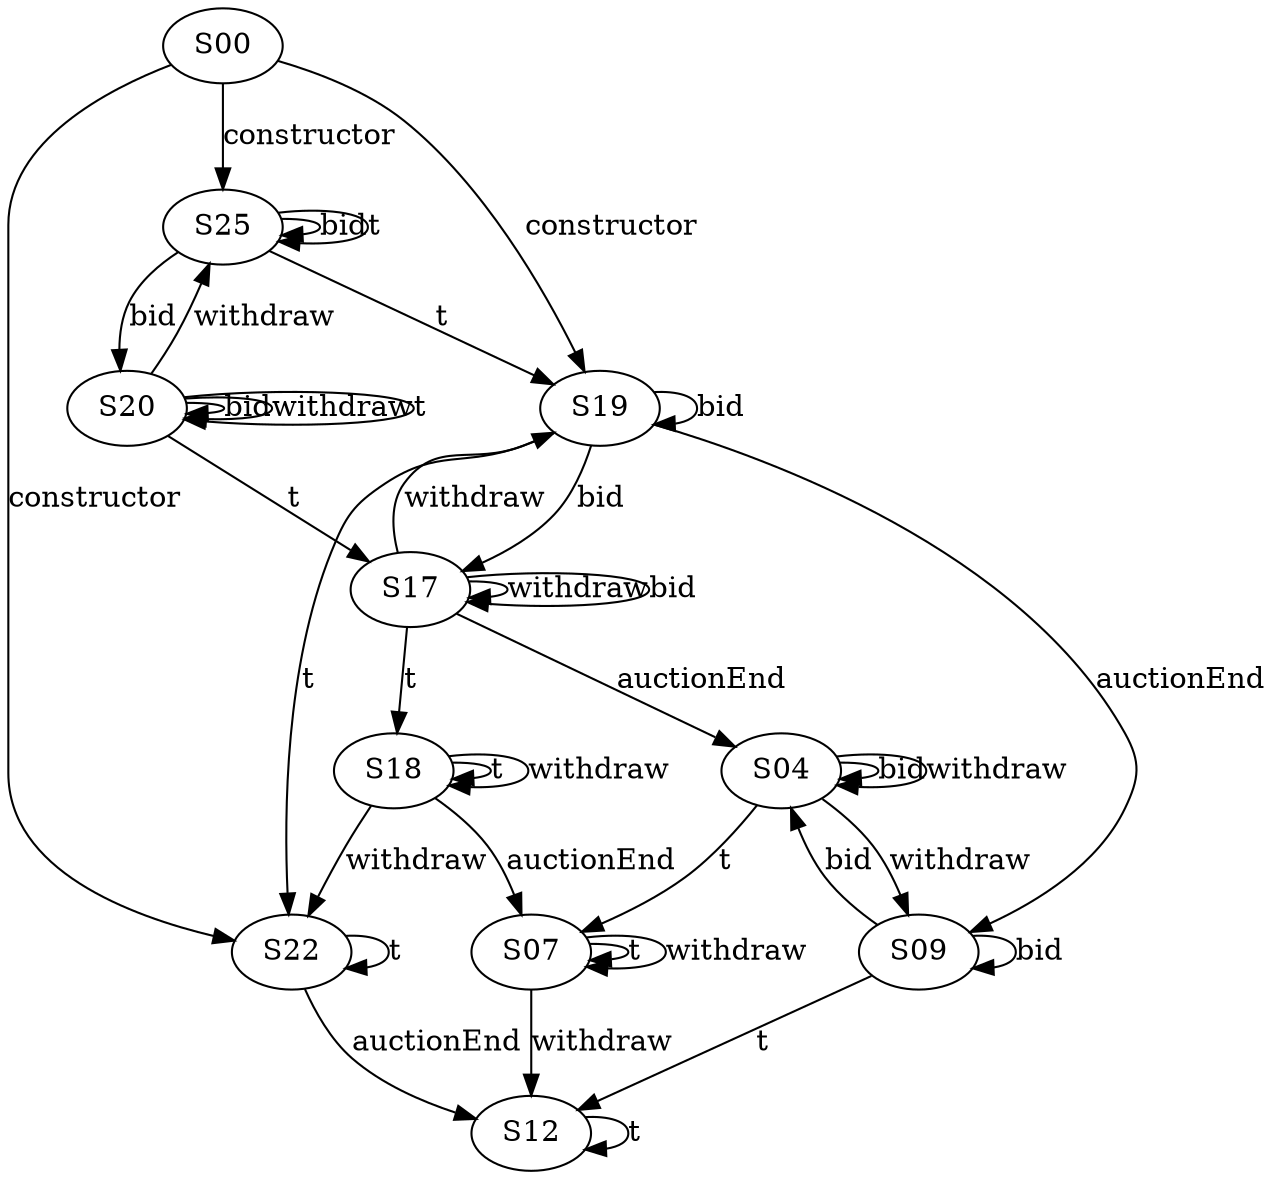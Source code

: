 digraph {

S00->S19 [label="constructor", style="", color="black"]
S00->S22 [label="constructor", style="", color="black"]
S00->S25 [label="constructor", style="", color="black"]
S19->S17 [label="bid", style="", color="black"]
S19->S19 [label="bid", style="", color="black"]
S17->S17 [label="withdraw", style="", color="black"]
S17->S19 [label="withdraw", style="", color="black"]
S17->S04 [label="auctionEnd", style="", color="black"]
S19->S09 [label="auctionEnd", style="", color="black"]
S22->S12 [label="auctionEnd", style="", color="black"]
S17->S18 [label="t", style="", color="black"]
S18->S18 [label="t", style="", color="black"]
S19->S22 [label="t", style="", color="black"]
S22->S22 [label="t", style="", color="black"]
S25->S20 [label="bid", style="", color="black"]
S25->S25 [label="bid", style="", color="black"]
S25->S19 [label="t", style="", color="black"]
S25->S25 [label="t", style="", color="black"]
S04->S04 [label="bid", style="", color="black"]
S09->S04 [label="bid", style="", color="black"]
S09->S09 [label="bid", style="", color="black"]
S04->S04 [label="withdraw", style="", color="black"]
S04->S09 [label="withdraw", style="", color="black"]
S04->S07 [label="t", style="", color="black"]
S07->S07 [label="t", style="", color="black"]
S09->S12 [label="t", style="", color="black"]
S12->S12 [label="t", style="", color="black"]
S17->S17 [label="bid", style="", color="black"]
S20->S20 [label="bid", style="", color="black"]
S18->S18 [label="withdraw", style="", color="black"]
S18->S22 [label="withdraw", style="", color="black"]
S20->S20 [label="withdraw", style="", color="black"]
S20->S25 [label="withdraw", style="", color="black"]
S18->S07 [label="auctionEnd", style="", color="black"]
S20->S17 [label="t", style="", color="black"]
S20->S20 [label="t", style="", color="black"]
S07->S07 [label="withdraw", style="", color="black"]
S07->S12 [label="withdraw", style="", color="black"]
}